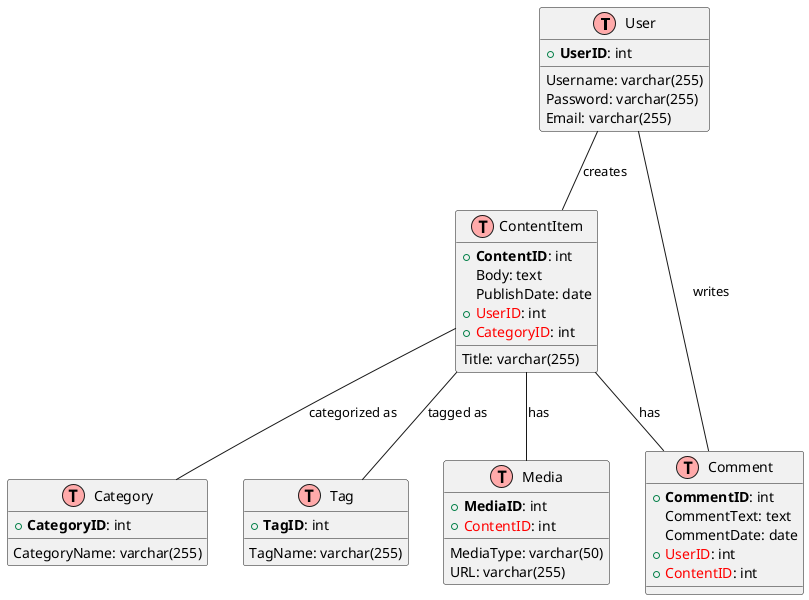 @startuml

!define table(x) class x << (T,#FFAAAA) >>
!define primary_key(x) <b>x</b>
!define foreign_key(x) <color:red>x</color>

table(User) {
  +primary_key(UserID): int
  Username: varchar(255)
  Password: varchar(255)
  Email: varchar(255)
}

table(ContentItem) {
  +primary_key(ContentID): int
  Title: varchar(255)
  Body: text
  PublishDate: date
  +foreign_key(UserID): int
  +foreign_key(CategoryID): int
}

table(Category) {
  +primary_key(CategoryID): int
  CategoryName: varchar(255)
}

table(Tag) {
  +primary_key(TagID): int
  TagName: varchar(255)
}

table(Media) {
  +primary_key(MediaID): int
  MediaType: varchar(50)
  URL: varchar(255)
  +foreign_key(ContentID): int
}

table(Comment) {
  +primary_key(CommentID): int
  CommentText: text
  CommentDate: date
  +foreign_key(UserID): int
  +foreign_key(ContentID): int
}

User -- ContentItem : creates
User -- Comment : writes
ContentItem -- Category : categorized as
ContentItem -- Media : has
ContentItem -- Comment : has
ContentItem -- Tag : tagged as

@enduml